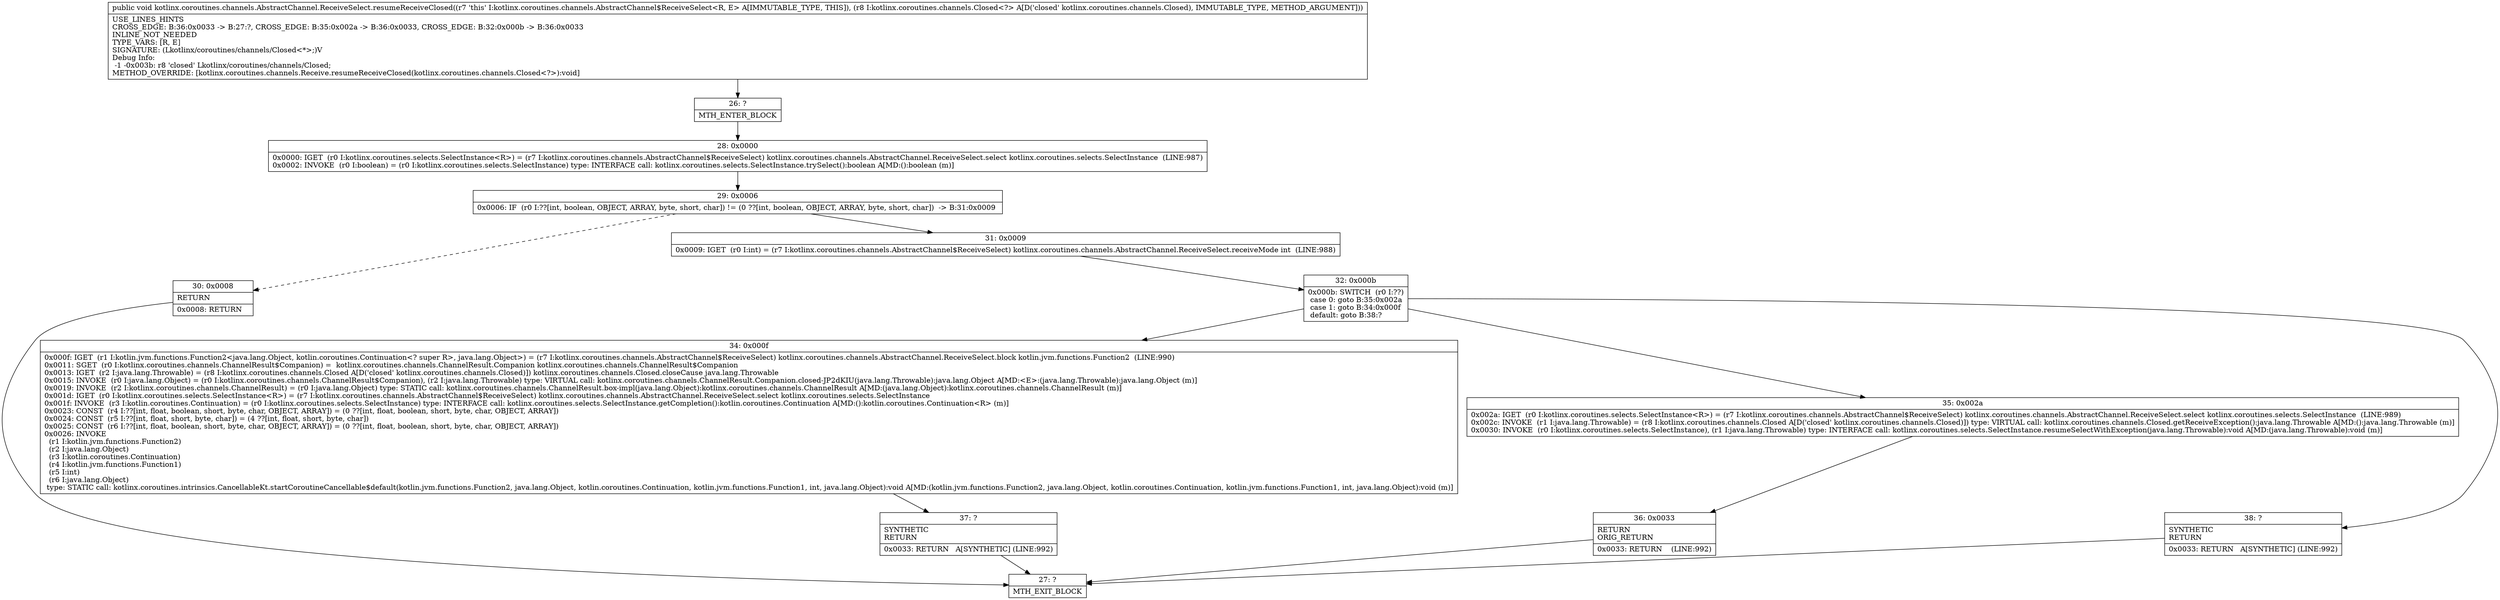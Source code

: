 digraph "CFG forkotlinx.coroutines.channels.AbstractChannel.ReceiveSelect.resumeReceiveClosed(Lkotlinx\/coroutines\/channels\/Closed;)V" {
Node_26 [shape=record,label="{26\:\ ?|MTH_ENTER_BLOCK\l}"];
Node_28 [shape=record,label="{28\:\ 0x0000|0x0000: IGET  (r0 I:kotlinx.coroutines.selects.SelectInstance\<R\>) = (r7 I:kotlinx.coroutines.channels.AbstractChannel$ReceiveSelect) kotlinx.coroutines.channels.AbstractChannel.ReceiveSelect.select kotlinx.coroutines.selects.SelectInstance  (LINE:987)\l0x0002: INVOKE  (r0 I:boolean) = (r0 I:kotlinx.coroutines.selects.SelectInstance) type: INTERFACE call: kotlinx.coroutines.selects.SelectInstance.trySelect():boolean A[MD:():boolean (m)]\l}"];
Node_29 [shape=record,label="{29\:\ 0x0006|0x0006: IF  (r0 I:??[int, boolean, OBJECT, ARRAY, byte, short, char]) != (0 ??[int, boolean, OBJECT, ARRAY, byte, short, char])  \-\> B:31:0x0009 \l}"];
Node_30 [shape=record,label="{30\:\ 0x0008|RETURN\l|0x0008: RETURN   \l}"];
Node_27 [shape=record,label="{27\:\ ?|MTH_EXIT_BLOCK\l}"];
Node_31 [shape=record,label="{31\:\ 0x0009|0x0009: IGET  (r0 I:int) = (r7 I:kotlinx.coroutines.channels.AbstractChannel$ReceiveSelect) kotlinx.coroutines.channels.AbstractChannel.ReceiveSelect.receiveMode int  (LINE:988)\l}"];
Node_32 [shape=record,label="{32\:\ 0x000b|0x000b: SWITCH  (r0 I:??)\l case 0: goto B:35:0x002a\l case 1: goto B:34:0x000f\l default: goto B:38:? \l}"];
Node_34 [shape=record,label="{34\:\ 0x000f|0x000f: IGET  (r1 I:kotlin.jvm.functions.Function2\<java.lang.Object, kotlin.coroutines.Continuation\<? super R\>, java.lang.Object\>) = (r7 I:kotlinx.coroutines.channels.AbstractChannel$ReceiveSelect) kotlinx.coroutines.channels.AbstractChannel.ReceiveSelect.block kotlin.jvm.functions.Function2  (LINE:990)\l0x0011: SGET  (r0 I:kotlinx.coroutines.channels.ChannelResult$Companion) =  kotlinx.coroutines.channels.ChannelResult.Companion kotlinx.coroutines.channels.ChannelResult$Companion \l0x0013: IGET  (r2 I:java.lang.Throwable) = (r8 I:kotlinx.coroutines.channels.Closed A[D('closed' kotlinx.coroutines.channels.Closed)]) kotlinx.coroutines.channels.Closed.closeCause java.lang.Throwable \l0x0015: INVOKE  (r0 I:java.lang.Object) = (r0 I:kotlinx.coroutines.channels.ChannelResult$Companion), (r2 I:java.lang.Throwable) type: VIRTUAL call: kotlinx.coroutines.channels.ChannelResult.Companion.closed\-JP2dKIU(java.lang.Throwable):java.lang.Object A[MD:\<E\>:(java.lang.Throwable):java.lang.Object (m)]\l0x0019: INVOKE  (r2 I:kotlinx.coroutines.channels.ChannelResult) = (r0 I:java.lang.Object) type: STATIC call: kotlinx.coroutines.channels.ChannelResult.box\-impl(java.lang.Object):kotlinx.coroutines.channels.ChannelResult A[MD:(java.lang.Object):kotlinx.coroutines.channels.ChannelResult (m)]\l0x001d: IGET  (r0 I:kotlinx.coroutines.selects.SelectInstance\<R\>) = (r7 I:kotlinx.coroutines.channels.AbstractChannel$ReceiveSelect) kotlinx.coroutines.channels.AbstractChannel.ReceiveSelect.select kotlinx.coroutines.selects.SelectInstance \l0x001f: INVOKE  (r3 I:kotlin.coroutines.Continuation) = (r0 I:kotlinx.coroutines.selects.SelectInstance) type: INTERFACE call: kotlinx.coroutines.selects.SelectInstance.getCompletion():kotlin.coroutines.Continuation A[MD:():kotlin.coroutines.Continuation\<R\> (m)]\l0x0023: CONST  (r4 I:??[int, float, boolean, short, byte, char, OBJECT, ARRAY]) = (0 ??[int, float, boolean, short, byte, char, OBJECT, ARRAY]) \l0x0024: CONST  (r5 I:??[int, float, short, byte, char]) = (4 ??[int, float, short, byte, char]) \l0x0025: CONST  (r6 I:??[int, float, boolean, short, byte, char, OBJECT, ARRAY]) = (0 ??[int, float, boolean, short, byte, char, OBJECT, ARRAY]) \l0x0026: INVOKE  \l  (r1 I:kotlin.jvm.functions.Function2)\l  (r2 I:java.lang.Object)\l  (r3 I:kotlin.coroutines.Continuation)\l  (r4 I:kotlin.jvm.functions.Function1)\l  (r5 I:int)\l  (r6 I:java.lang.Object)\l type: STATIC call: kotlinx.coroutines.intrinsics.CancellableKt.startCoroutineCancellable$default(kotlin.jvm.functions.Function2, java.lang.Object, kotlin.coroutines.Continuation, kotlin.jvm.functions.Function1, int, java.lang.Object):void A[MD:(kotlin.jvm.functions.Function2, java.lang.Object, kotlin.coroutines.Continuation, kotlin.jvm.functions.Function1, int, java.lang.Object):void (m)]\l}"];
Node_37 [shape=record,label="{37\:\ ?|SYNTHETIC\lRETURN\l|0x0033: RETURN   A[SYNTHETIC] (LINE:992)\l}"];
Node_35 [shape=record,label="{35\:\ 0x002a|0x002a: IGET  (r0 I:kotlinx.coroutines.selects.SelectInstance\<R\>) = (r7 I:kotlinx.coroutines.channels.AbstractChannel$ReceiveSelect) kotlinx.coroutines.channels.AbstractChannel.ReceiveSelect.select kotlinx.coroutines.selects.SelectInstance  (LINE:989)\l0x002c: INVOKE  (r1 I:java.lang.Throwable) = (r8 I:kotlinx.coroutines.channels.Closed A[D('closed' kotlinx.coroutines.channels.Closed)]) type: VIRTUAL call: kotlinx.coroutines.channels.Closed.getReceiveException():java.lang.Throwable A[MD:():java.lang.Throwable (m)]\l0x0030: INVOKE  (r0 I:kotlinx.coroutines.selects.SelectInstance), (r1 I:java.lang.Throwable) type: INTERFACE call: kotlinx.coroutines.selects.SelectInstance.resumeSelectWithException(java.lang.Throwable):void A[MD:(java.lang.Throwable):void (m)]\l}"];
Node_36 [shape=record,label="{36\:\ 0x0033|RETURN\lORIG_RETURN\l|0x0033: RETURN    (LINE:992)\l}"];
Node_38 [shape=record,label="{38\:\ ?|SYNTHETIC\lRETURN\l|0x0033: RETURN   A[SYNTHETIC] (LINE:992)\l}"];
MethodNode[shape=record,label="{public void kotlinx.coroutines.channels.AbstractChannel.ReceiveSelect.resumeReceiveClosed((r7 'this' I:kotlinx.coroutines.channels.AbstractChannel$ReceiveSelect\<R, E\> A[IMMUTABLE_TYPE, THIS]), (r8 I:kotlinx.coroutines.channels.Closed\<?\> A[D('closed' kotlinx.coroutines.channels.Closed), IMMUTABLE_TYPE, METHOD_ARGUMENT]))  | USE_LINES_HINTS\lCROSS_EDGE: B:36:0x0033 \-\> B:27:?, CROSS_EDGE: B:35:0x002a \-\> B:36:0x0033, CROSS_EDGE: B:32:0x000b \-\> B:36:0x0033\lINLINE_NOT_NEEDED\lTYPE_VARS: [R, E]\lSIGNATURE: (Lkotlinx\/coroutines\/channels\/Closed\<*\>;)V\lDebug Info:\l  \-1 \-0x003b: r8 'closed' Lkotlinx\/coroutines\/channels\/Closed;\lMETHOD_OVERRIDE: [kotlinx.coroutines.channels.Receive.resumeReceiveClosed(kotlinx.coroutines.channels.Closed\<?\>):void]\l}"];
MethodNode -> Node_26;Node_26 -> Node_28;
Node_28 -> Node_29;
Node_29 -> Node_30[style=dashed];
Node_29 -> Node_31;
Node_30 -> Node_27;
Node_31 -> Node_32;
Node_32 -> Node_34;
Node_32 -> Node_35;
Node_32 -> Node_38;
Node_34 -> Node_37;
Node_37 -> Node_27;
Node_35 -> Node_36;
Node_36 -> Node_27;
Node_38 -> Node_27;
}

